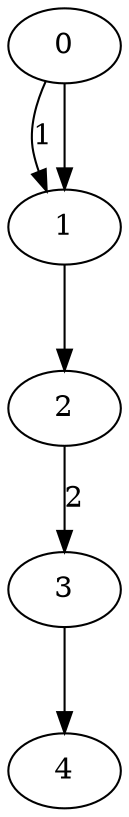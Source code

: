 digraph g
{
0;1;2;3;4;
0 -> 1 [label="1"];
0 -> 1 [label=" "];
1 -> 2 [label=" "];
2 -> 3 [label="2"];
3 -> 4 [label=" "];
}
